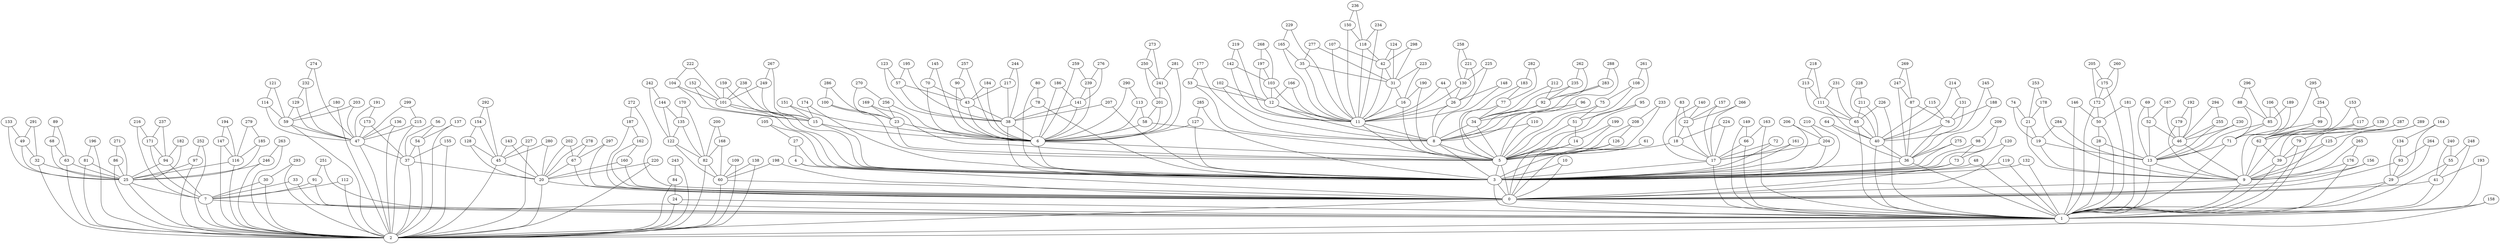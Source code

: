 graph grafoDorogovtsev_300  {
0;
1;
2;
3;
4;
5;
6;
7;
8;
9;
10;
11;
12;
13;
14;
15;
16;
17;
18;
19;
20;
21;
22;
23;
24;
25;
26;
27;
28;
29;
30;
31;
32;
33;
34;
35;
36;
37;
38;
39;
40;
41;
42;
43;
44;
45;
46;
47;
48;
49;
50;
51;
52;
53;
54;
55;
56;
57;
58;
59;
60;
61;
62;
63;
64;
65;
66;
67;
68;
69;
70;
71;
72;
73;
74;
75;
76;
77;
78;
79;
80;
81;
82;
83;
84;
85;
86;
87;
88;
89;
90;
91;
92;
93;
94;
95;
96;
97;
98;
99;
100;
101;
102;
103;
104;
105;
106;
107;
108;
109;
110;
111;
112;
113;
114;
115;
116;
117;
118;
119;
120;
121;
122;
123;
124;
125;
126;
127;
128;
129;
130;
131;
132;
133;
134;
135;
136;
137;
138;
139;
140;
141;
142;
143;
144;
145;
146;
147;
148;
149;
150;
151;
152;
153;
154;
155;
156;
157;
158;
159;
160;
161;
162;
163;
164;
165;
166;
167;
168;
169;
170;
171;
172;
173;
174;
175;
176;
177;
178;
179;
180;
181;
182;
183;
184;
185;
186;
187;
188;
189;
190;
191;
192;
193;
194;
195;
196;
197;
198;
199;
200;
201;
202;
203;
204;
205;
206;
207;
208;
209;
210;
211;
212;
213;
214;
215;
216;
217;
218;
219;
220;
221;
222;
223;
224;
225;
226;
227;
228;
229;
230;
231;
232;
233;
234;
235;
236;
237;
238;
239;
240;
241;
242;
243;
244;
245;
246;
247;
248;
249;
250;
251;
252;
253;
254;
255;
256;
257;
258;
259;
260;
261;
262;
263;
264;
265;
266;
267;
268;
269;
270;
271;
272;
273;
274;
275;
276;
277;
278;
279;
280;
281;
282;
283;
284;
285;
286;
287;
288;
289;
290;
291;
292;
293;
294;
295;
296;
297;
298;
299;
0 -- 1;
0 -- 2;
1 -- 2;
3 -- 0;
3 -- 1;
4 -- 3;
4 -- 0;
5 -- 3;
5 -- 0;
6 -- 5;
6 -- 3;
7 -- 1;
7 -- 2;
8 -- 5;
8 -- 3;
9 -- 0;
9 -- 1;
10 -- 3;
10 -- 0;
11 -- 8;
11 -- 5;
12 -- 11;
12 -- 8;
13 -- 9;
13 -- 1;
14 -- 5;
14 -- 0;
15 -- 6;
15 -- 3;
16 -- 11;
16 -- 5;
17 -- 3;
17 -- 1;
18 -- 17;
18 -- 3;
19 -- 13;
19 -- 9;
20 -- 0;
20 -- 2;
21 -- 19;
21 -- 9;
22 -- 18;
22 -- 17;
23 -- 6;
23 -- 5;
24 -- 1;
24 -- 2;
25 -- 7;
25 -- 2;
26 -- 11;
26 -- 8;
27 -- 4;
27 -- 3;
28 -- 13;
28 -- 1;
29 -- 0;
29 -- 1;
30 -- 7;
30 -- 2;
31 -- 16;
31 -- 11;
32 -- 25;
32 -- 2;
33 -- 7;
33 -- 1;
34 -- 8;
34 -- 5;
35 -- 31;
35 -- 11;
36 -- 3;
36 -- 1;
37 -- 20;
37 -- 2;
38 -- 6;
38 -- 3;
39 -- 9;
39 -- 1;
40 -- 36;
40 -- 1;
41 -- 0;
41 -- 1;
42 -- 31;
42 -- 11;
43 -- 38;
43 -- 6;
44 -- 26;
44 -- 11;
45 -- 20;
45 -- 2;
46 -- 13;
46 -- 9;
47 -- 37;
47 -- 2;
48 -- 3;
48 -- 1;
49 -- 32;
49 -- 25;
50 -- 28;
50 -- 1;
51 -- 14;
51 -- 5;
52 -- 46;
52 -- 13;
53 -- 12;
53 -- 8;
54 -- 37;
54 -- 2;
55 -- 41;
55 -- 1;
56 -- 54;
56 -- 37;
57 -- 43;
57 -- 38;
58 -- 6;
58 -- 5;
59 -- 47;
59 -- 2;
60 -- 0;
60 -- 2;
61 -- 5;
61 -- 0;
62 -- 39;
62 -- 9;
63 -- 25;
63 -- 2;
64 -- 40;
64 -- 36;
65 -- 40;
65 -- 1;
66 -- 17;
66 -- 1;
67 -- 20;
67 -- 0;
68 -- 63;
68 -- 25;
69 -- 52;
69 -- 13;
70 -- 43;
70 -- 6;
71 -- 13;
71 -- 1;
72 -- 17;
72 -- 3;
73 -- 3;
73 -- 0;
74 -- 21;
74 -- 19;
75 -- 51;
75 -- 5;
76 -- 40;
76 -- 36;
77 -- 34;
77 -- 5;
78 -- 38;
78 -- 3;
79 -- 39;
79 -- 1;
80 -- 78;
80 -- 3;
81 -- 25;
81 -- 2;
82 -- 60;
82 -- 2;
83 -- 22;
83 -- 18;
84 -- 24;
84 -- 2;
85 -- 71;
85 -- 13;
86 -- 25;
86 -- 2;
87 -- 76;
87 -- 36;
88 -- 85;
88 -- 71;
89 -- 68;
89 -- 63;
90 -- 43;
90 -- 6;
91 -- 7;
91 -- 1;
92 -- 34;
92 -- 8;
93 -- 29;
93 -- 0;
94 -- 25;
94 -- 7;
95 -- 51;
95 -- 5;
96 -- 34;
96 -- 5;
97 -- 25;
97 -- 2;
98 -- 73;
98 -- 3;
99 -- 62;
99 -- 9;
100 -- 23;
100 -- 5;
101 -- 15;
101 -- 3;
102 -- 12;
102 -- 8;
103 -- 12;
103 -- 11;
104 -- 101;
104 -- 15;
105 -- 27;
105 -- 3;
106 -- 85;
106 -- 71;
107 -- 42;
107 -- 11;
108 -- 75;
108 -- 5;
109 -- 60;
109 -- 2;
110 -- 8;
110 -- 5;
111 -- 65;
111 -- 40;
112 -- 7;
112 -- 2;
113 -- 58;
113 -- 6;
114 -- 59;
114 -- 47;
115 -- 76;
115 -- 40;
116 -- 25;
116 -- 2;
117 -- 62;
117 -- 9;
118 -- 42;
118 -- 11;
119 -- 3;
119 -- 1;
120 -- 73;
120 -- 0;
121 -- 114;
121 -- 59;
122 -- 82;
122 -- 60;
123 -- 57;
123 -- 38;
124 -- 42;
124 -- 31;
125 -- 39;
125 -- 9;
126 -- 5;
126 -- 0;
127 -- 6;
127 -- 3;
128 -- 45;
128 -- 20;
129 -- 59;
129 -- 47;
130 -- 26;
130 -- 11;
131 -- 76;
131 -- 40;
132 -- 3;
132 -- 1;
133 -- 49;
133 -- 25;
134 -- 93;
134 -- 29;
135 -- 122;
135 -- 82;
136 -- 47;
136 -- 2;
137 -- 54;
137 -- 2;
138 -- 60;
138 -- 2;
139 -- 62;
139 -- 39;
140 -- 22;
140 -- 17;
141 -- 38;
141 -- 6;
142 -- 103;
142 -- 11;
143 -- 45;
143 -- 20;
144 -- 135;
144 -- 122;
145 -- 70;
145 -- 6;
146 -- 50;
146 -- 1;
147 -- 116;
147 -- 2;
148 -- 26;
148 -- 8;
149 -- 66;
149 -- 1;
150 -- 118;
150 -- 11;
151 -- 15;
151 -- 6;
152 -- 101;
152 -- 15;
153 -- 117;
153 -- 62;
154 -- 128;
154 -- 45;
155 -- 37;
155 -- 2;
156 -- 9;
156 -- 0;
157 -- 22;
157 -- 17;
158 -- 1;
158 -- 2;
159 -- 101;
159 -- 3;
160 -- 20;
160 -- 0;
161 -- 17;
161 -- 3;
162 -- 160;
162 -- 0;
163 -- 66;
163 -- 1;
164 -- 134;
164 -- 29;
165 -- 35;
165 -- 11;
166 -- 12;
166 -- 11;
167 -- 52;
167 -- 46;
168 -- 82;
168 -- 60;
169 -- 23;
169 -- 5;
170 -- 135;
170 -- 82;
171 -- 94;
171 -- 7;
172 -- 50;
172 -- 1;
173 -- 47;
173 -- 37;
174 -- 15;
174 -- 3;
175 -- 172;
175 -- 1;
176 -- 9;
176 -- 1;
177 -- 53;
177 -- 8;
178 -- 21;
178 -- 9;
179 -- 46;
179 -- 9;
180 -- 59;
180 -- 2;
181 -- 50;
181 -- 1;
182 -- 94;
182 -- 25;
183 -- 77;
183 -- 5;
184 -- 43;
184 -- 6;
185 -- 116;
185 -- 25;
186 -- 141;
186 -- 6;
187 -- 162;
187 -- 0;
188 -- 76;
188 -- 36;
189 -- 85;
189 -- 71;
190 -- 16;
190 -- 5;
191 -- 173;
191 -- 47;
192 -- 179;
192 -- 46;
193 -- 41;
193 -- 1;
194 -- 147;
194 -- 116;
195 -- 57;
195 -- 38;
196 -- 81;
196 -- 2;
197 -- 103;
197 -- 12;
198 -- 60;
198 -- 0;
199 -- 14;
199 -- 5;
200 -- 168;
200 -- 82;
201 -- 58;
201 -- 6;
202 -- 67;
202 -- 20;
203 -- 59;
203 -- 47;
204 -- 17;
204 -- 3;
205 -- 175;
205 -- 172;
206 -- 204;
206 -- 3;
207 -- 38;
207 -- 3;
208 -- 126;
208 -- 5;
209 -- 98;
209 -- 3;
210 -- 204;
210 -- 3;
211 -- 65;
211 -- 40;
212 -- 92;
212 -- 34;
213 -- 111;
213 -- 65;
214 -- 131;
214 -- 40;
215 -- 47;
215 -- 2;
216 -- 171;
216 -- 7;
217 -- 43;
217 -- 38;
218 -- 213;
218 -- 111;
219 -- 142;
219 -- 11;
220 -- 20;
220 -- 2;
221 -- 130;
221 -- 26;
222 -- 104;
222 -- 101;
223 -- 31;
223 -- 16;
224 -- 18;
224 -- 17;
225 -- 130;
225 -- 11;
226 -- 65;
226 -- 1;
227 -- 45;
227 -- 2;
228 -- 211;
228 -- 40;
229 -- 165;
229 -- 11;
230 -- 46;
230 -- 13;
231 -- 111;
231 -- 65;
232 -- 129;
232 -- 47;
233 -- 208;
233 -- 5;
234 -- 118;
234 -- 11;
235 -- 92;
235 -- 34;
236 -- 150;
236 -- 118;
237 -- 171;
237 -- 94;
238 -- 101;
238 -- 3;
239 -- 141;
239 -- 6;
240 -- 55;
240 -- 41;
241 -- 201;
241 -- 6;
242 -- 144;
242 -- 122;
243 -- 84;
243 -- 2;
244 -- 217;
244 -- 38;
245 -- 188;
245 -- 36;
246 -- 25;
246 -- 2;
247 -- 87;
247 -- 36;
248 -- 55;
248 -- 1;
249 -- 101;
249 -- 15;
250 -- 241;
250 -- 201;
251 -- 91;
251 -- 1;
252 -- 97;
252 -- 2;
253 -- 178;
253 -- 21;
254 -- 99;
254 -- 62;
255 -- 46;
255 -- 13;
256 -- 23;
256 -- 6;
257 -- 90;
257 -- 6;
258 -- 221;
258 -- 130;
259 -- 239;
259 -- 6;
260 -- 175;
260 -- 172;
261 -- 108;
261 -- 5;
262 -- 235;
262 -- 92;
263 -- 246;
263 -- 2;
264 -- 93;
264 -- 29;
265 -- 176;
265 -- 9;
266 -- 22;
266 -- 17;
267 -- 249;
267 -- 15;
268 -- 197;
268 -- 103;
269 -- 247;
269 -- 87;
270 -- 256;
270 -- 23;
271 -- 86;
271 -- 25;
272 -- 187;
272 -- 0;
273 -- 250;
273 -- 241;
274 -- 232;
274 -- 47;
275 -- 36;
275 -- 3;
276 -- 239;
276 -- 141;
277 -- 35;
277 -- 31;
278 -- 67;
278 -- 20;
279 -- 185;
279 -- 116;
280 -- 45;
280 -- 20;
281 -- 241;
281 -- 6;
282 -- 183;
282 -- 77;
283 -- 92;
283 -- 8;
284 -- 19;
284 -- 13;
285 -- 127;
285 -- 3;
286 -- 100;
286 -- 23;
287 -- 79;
287 -- 1;
288 -- 283;
288 -- 8;
289 -- 125;
289 -- 9;
290 -- 113;
290 -- 6;
291 -- 49;
291 -- 32;
292 -- 154;
292 -- 45;
293 -- 30;
293 -- 2;
294 -- 255;
294 -- 46;
295 -- 254;
295 -- 62;
296 -- 88;
296 -- 85;
297 -- 67;
297 -- 0;
298 -- 42;
298 -- 31;
299 -- 215;
299 -- 47;
}